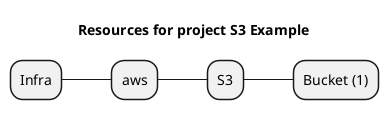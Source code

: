 @startmindmap
title Resources for project S3 Example
skinparam monochrome true
+ Infra
++ aws
+++ S3
++++ Bucket (1)
@endmindmap